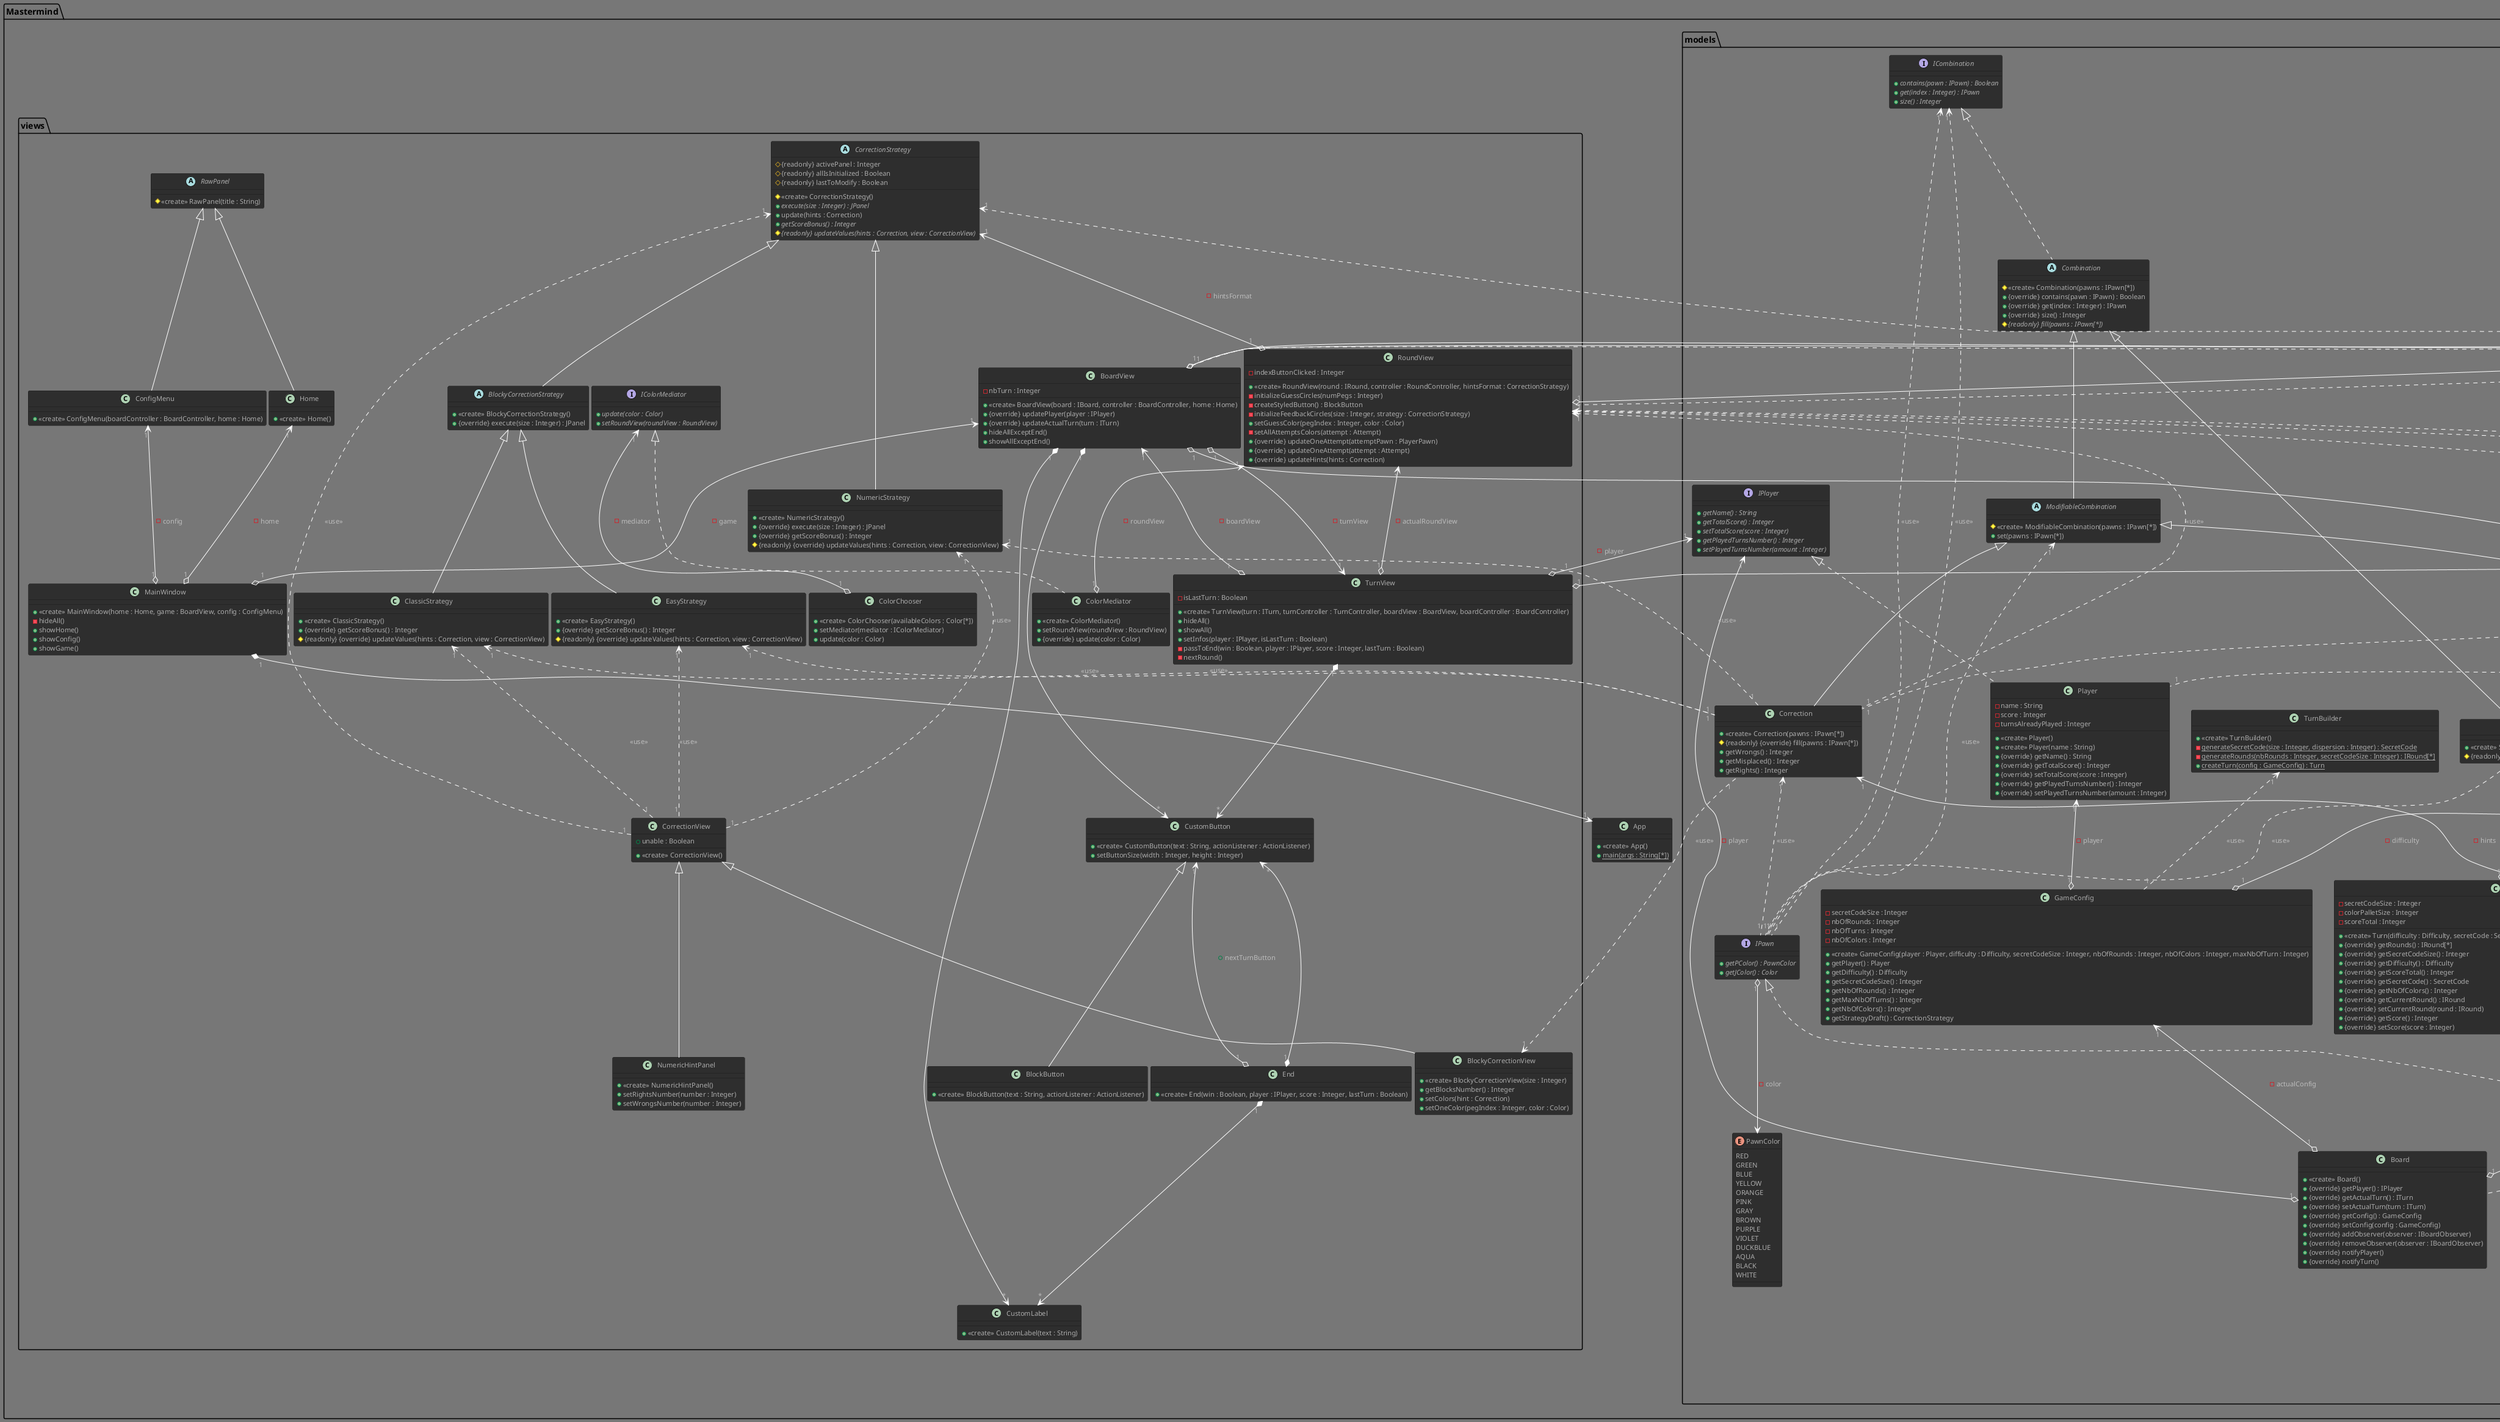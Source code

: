 @startuml Mastermind
!theme reddress-darkgreen

class Mastermind.App {
    + <<create>> App()
    + {static} main(args : String[*])
}

class Mastermind.controllers.BoardController {
    + <<create>> BoardController(model : IBoard)
    + setModel(model : IBoard)
    + nextTurn()
    + modifyBoardConfig(player : Player, difficulty : Difficulty, secretCodeSize : Integer, nbOfRounds : Integer, nbOfColors : Integer, maxNbOfTurn : Integer)
    - createNewTurn()
}

class Mastermind.controllers.RoundController {
    + <<create>> RoundController(model : IRound)
    + modifyAttemptAt(PlayerPawn : Pawn, index : Integer)
    - compare(secretCode : SecretCode) : Hint[*]
    - modifyHint(hint : Hint[*])
    - scoreCalculation() : Integer
    + updateScore()
    + check(secretCode : SecretCode)
    + setModel(model : IRound)
}

class Mastermind.controllers.TurnController {
    - turnNumber : Integer
    + <<create>> TurnController(model : ITurn)
    + nextRound()
    - modifyScore()
    + setModel(model : ITurn)
    + resetAttempt()
}

class Mastermind.models.Attempt extends Mastermind.models.ModifiableCombination {
    + <<create>> Attempt(pawns : IPawn[*])
    # {readonly} {override} fill(pawns : IPawn[*])
}

class Mastermind.models.Board implements Mastermind.models.IBoard {
    + <<create>> Board()
    + {override} getPlayer() : IPlayer
    + {override} getActualTurn() : ITurn
    + {override} setActualTurn(turn : ITurn)
    + {override} getConfig() : GameConfig
    + {override} setConfig(config : GameConfig)
    + {override} addObserver(observer : IBoardObserver)
    + {override} removeObserver(observer : IBoardObserver)
    + {override} notifyPlayer()
    + {override} notifyTurn()
}

abstract Mastermind.models.Combination implements Mastermind.models.ICombination {
    # <<create>> Combination(pawns : IPawn[*])
    + {override} contains(pawn : IPawn) : Boolean
    + {override} get(index : Integer) : IPawn
    + {override} size() : Integer
    # {abstract} {readonly} fill(pawns : IPawn[*])
}

class Mastermind.models.Correction extends Mastermind.models.ModifiableCombination {
    + <<create>> Correction(pawns : IPawn[*])
    # {readonly} {override} fill(pawns : IPawn[*])
    + getWrongs() : Integer
    + getMisplaced() : Integer
    + getRights() : Integer
}

enum Mastermind.models.Difficulty {
    Easy
    Classic
    Numeric
}

class Mastermind.models.GameConfig {
    - secretCodeSize : Integer
    - nbOfRounds : Integer
    - nbOfTurns : Integer
    - nbOfColors : Integer
    + <<create>> GameConfig(player : Player, difficulty : Difficulty, secretCodeSize : Integer, nbOfRounds : Integer, nbOfColors : Integer, maxNbOfTurn : Integer)
    + getPlayer() : Player
    + getDifficulty() : Difficulty
    + getSecretCodeSize() : Integer
    + getNbOfRounds() : Integer
    + getMaxNbOfTurns() : Integer
    + getNbOfColors() : Integer
    + getStrategyDraft() : CorrectionStrategy
}

class Mastermind.models.Hint extends Mastermind.models.Pawn {
    + <<create>> Hint(color : PawnColor)
}

interface Mastermind.models.IBoard {
    + {abstract} getPlayer() : IPlayer
    + {abstract} getActualTurn() : ITurn
    + {abstract} setActualTurn(turn : ITurn)
    + {abstract} getConfig() : GameConfig
    + {abstract} setConfig(config : GameConfig)
    + {abstract} addObserver(IBoardObserver : IBoardObserver)
    + {abstract} removeObserver(IBoardObserver : IBoardObserver)
    + {abstract} notifyPlayer()
    + {abstract} notifyTurn()
}

interface Mastermind.models.ICombination {
    + {abstract} contains(pawn : IPawn) : Boolean
    + {abstract} get(index : Integer) : IPawn
    + {abstract} size() : Integer
}

interface Mastermind.models.IPawn {
    + {abstract} getPColor() : PawnColor
    + {abstract} getJColor() : Color
}

interface Mastermind.models.IPlayer {
    + {abstract} getName() : String
    + {abstract} getTotalScore() : Integer
    + {abstract} setTotalScore(score : Integer)
    + {abstract} getPlayedTurnsNumber() : Integer
    + {abstract} setPlayedTurnsNumber(amount : Integer)
}

interface Mastermind.models.IRound {
    + {abstract} getNumber() : Integer
    + {abstract} getScore() : Integer
    + {abstract} setScore(score : Integer)
    + {abstract} getAttempt() : Attempt
    + {abstract} setAttempt(attempt : Attempt)
    + {abstract} getHints() : Correction
    + {abstract} setHints(hints : Correction)
    + {abstract} addObserver(roundView : RoundView)
    + {abstract} removeObserver(roundView : RoundView)
}

interface Mastermind.models.ITurn {
    + {abstract} getRounds() : IRound[*]
    + {abstract} getSecretCodeSize() : Integer
    + {abstract} getDifficulty() : Difficulty
    + {abstract} getScoreTotal() : Integer
    + {abstract} getSecretCode() : SecretCode
    + {abstract} getNbOfColors() : Integer
    + {abstract} getCurrentRound() : IRound
    + {abstract} setCurrentRound(round : IRound)
    + {abstract} getScore() : Integer
    + {abstract} setScore(score : Integer)
}

abstract Mastermind.models.ModifiableCombination extends Mastermind.models.Combination {
    # <<create>> ModifiableCombination(pawns : IPawn[*])
    + set(pawns : IPawn[*])
}

abstract Mastermind.models.Pawn implements Mastermind.models.IPawn {
    # <<create>> Pawn(color : PawnColor)
    + {static} TranslateToJColor(pawnColor : PawnColor) : Color
    + {static} TranslateToPColor(color : Color) : PawnColor
    + {static} getEnumJColor(index : Integer) : Color
    + {static} getEnumPColor(index : Integer) : PawnColor
    + {override} getPColor() : PawnColor
    + {override} getJColor() : Color
}

enum Mastermind.models.PawnColor {
    RED
    GREEN
    BLUE
    YELLOW
    ORANGE
    PINK
    GRAY
    BROWN
    PURPLE
    VIOLET
    DUCKBLUE
    AQUA
    BLACK
    WHITE
}

class Mastermind.models.Player implements Mastermind.models.IPlayer {
    - name : String
    - score : Integer
    - turnsAlreadyPlayed : Integer
    + <<create>> Player()
    + <<create>> Player(name : String)
    + {override} getName() : String
    + {override} getTotalScore() : Integer
    + {override} setTotalScore(score : Integer)
    + {override} getPlayedTurnsNumber() : Integer
    + {override} setPlayedTurnsNumber(amount : Integer)
}

class Mastermind.models.PlayerPawn extends Mastermind.models.Pawn {
    + <<create>> PlayerPawn(color : PawnColor)
}

class Mastermind.models.Round implements Mastermind.models.IRound {
    - number : Integer
    - score : Integer
    + <<create>> Round(number : Integer)
    + {override} getNumber() : Integer
    + {override} getScore() : Integer
    + {override} setScore(score : Integer)
    + {override} getAttempt() : Attempt
    + {override} setAttempt(attempt : Attempt)
    + {override} getHints() : Correction
    + {override} setHints(hints : Correction)
    + {override} addObserver(roundView : RoundView)
    + {override} removeObserver(roundView : RoundView)
    - notifyHints()
    - notifyAttempts()
}

class Mastermind.models.SecretCode extends Mastermind.models.Combination {
    + <<create>> SecretCode(pawns : IPawn[*])
    # {readonly} {override} fill(pawns : IPawn[*])
}

class Mastermind.models.Turn implements Mastermind.models.ITurn {
    - secretCodeSize : Integer
    - colorPalletSize : Integer
    - scoreTotal : Integer
    + <<create>> Turn(difficulty : Difficulty, secretCode : SecretCode, rounds : IRound[*], colorPalletSize : Integer)
    + {override} getRounds() : IRound[*]
    + {override} getSecretCodeSize() : Integer
    + {override} getDifficulty() : Difficulty
    + {override} getScoreTotal() : Integer
    + {override} getSecretCode() : SecretCode
    + {override} getNbOfColors() : Integer
    + {override} getCurrentRound() : IRound
    + {override} setCurrentRound(round : IRound)
    + {override} getScore() : Integer
    + {override} setScore(score : Integer)
}

class Mastermind.models.TurnBuilder {
    + <<create>> TurnBuilder()
    - {static} generateSecretCode(size : Integer, dispersion : Integer) : SecretCode
    - {static} generateRounds(nbRounds : Integer, secretCodeSize : Integer) : IRound[*]
    + {static} createTurn(config : GameConfig) : Turn
}

interface Mastermind.observers.IBoardObserver {
    + {abstract} updatePlayer(player : IPlayer)
    + {abstract} updateActualTurn(turn : ITurn)
}

interface Mastermind.observers.IRoundObserver {
    + {abstract} updateOneAttempt(attemptPawn : PlayerPawn)
    + {abstract} updateOneAttempt(attempt : Attempt)
    + {abstract} updateHints(hints : Correction)
}

class Mastermind.views.BlockButton extends Mastermind.views.CustomButton {
    + <<create>> BlockButton(text : String, actionListener : ActionListener)
}

abstract Mastermind.views.BlockyCorrectionStrategy extends Mastermind.views.CorrectionStrategy {
    + <<create>> BlockyCorrectionStrategy()
    + {override} execute(size : Integer) : JPanel
}

class Mastermind.views.BlockyCorrectionView extends Mastermind.views.CorrectionView {
    + <<create>> BlockyCorrectionView(size : Integer)
    + getBlocksNumber() : Integer
    + setColors(hint : Correction)
    + setOneColor(pegIndex : Integer, color : Color)
}

class Mastermind.views.BoardView implements Mastermind.observers.IBoardObserver {
    - nbTurn : Integer
    + <<create>> BoardView(board : IBoard, controller : BoardController, home : Home)
    + {override} updatePlayer(player : IPlayer)
    + {override} updateActualTurn(turn : ITurn)
    + hideAllExceptEnd()
    + showAllExceptEnd()
}

class Mastermind.views.ClassicStrategy extends Mastermind.views.BlockyCorrectionStrategy {
    + <<create>> ClassicStrategy()
    + {override} getScoreBonus() : Integer
    # {readonly} {override} updateValues(hints : Correction, view : CorrectionView)
}

class Mastermind.views.ColorChooser {
    + <<create>> ColorChooser(availableColors : Color[*])
    + setMediator(mediator : IColorMediator)
    + update(color : Color)
}

class Mastermind.views.ColorMediator implements Mastermind.views.IColorMediator {
    + <<create>> ColorMediator()
    + setRoundView(roundView : RoundView)
    + {override} update(color : Color)
}

class Mastermind.views.ConfigMenu extends Mastermind.views.RawPanel {
    + <<create>> ConfigMenu(boardController : BoardController, home : Home)
}

abstract Mastermind.views.CorrectionStrategy {
    # {readonly} activePanel : Integer
    # {readonly} allIsInitialized : Boolean
    # {readonly} lastToModify : Boolean
    # <<create>> CorrectionStrategy()
    + {abstract} execute(size : Integer) : JPanel
    + update(hints : Correction)
    + {abstract} getScoreBonus() : Integer
    # {abstract} {readonly} updateValues(hints : Correction, view : CorrectionView)
}

class Mastermind.views.CorrectionView {
    + unable : Boolean
    + <<create>> CorrectionView()
}

class Mastermind.views.CustomButton {
    + <<create>> CustomButton(text : String, actionListener : ActionListener)
    + setButtonSize(width : Integer, height : Integer)
}

class Mastermind.views.CustomLabel {
    + <<create>> CustomLabel(text : String)
}

class Mastermind.views.EasyStrategy extends Mastermind.views.BlockyCorrectionStrategy {
    + <<create>> EasyStrategy()
    + {override} getScoreBonus() : Integer
    # {readonly} {override} updateValues(hints : Correction, view : CorrectionView)
}

class Mastermind.views.End {
    + <<create>> End(win : Boolean, player : IPlayer, score : Integer, lastTurn : Boolean)
}

class Mastermind.views.Home extends Mastermind.views.RawPanel {
    + <<create>> Home()
}

interface Mastermind.views.IColorMediator {
    + {abstract} update(color : Color)
    + {abstract} setRoundView(roundView : RoundView)
}

class Mastermind.views.MainWindow {
    + <<create>> MainWindow(home : Home, game : BoardView, config : ConfigMenu)
    - hideAll()
    + showHome()
    + showConfig()
    + showGame()
}

class Mastermind.views.NumericHintPanel extends Mastermind.views.CorrectionView {
    + <<create>> NumericHintPanel()
    + setRightsNumber(number : Integer)
    + setWrongsNumber(number : Integer)
}

class Mastermind.views.NumericStrategy extends Mastermind.views.CorrectionStrategy {
    + <<create>> NumericStrategy()
    + {override} execute(size : Integer) : JPanel
    + {override} getScoreBonus() : Integer
    # {readonly} {override} updateValues(hints : Correction, view : CorrectionView)
}

abstract Mastermind.views.RawPanel {
    # <<create>> RawPanel(title : String)
}

class Mastermind.views.RoundView implements Mastermind.observers.IRoundObserver {
    - indexButtonClicked : Integer
    + <<create>> RoundView(round : IRound, controller : RoundController, hintsFormat : CorrectionStrategy)
    - initializeGuessCircles(numPegs : Integer)
    - createStyledButton() : BlockButton
    - initializeFeedbackCircles(size : Integer, strategy : CorrectionStrategy)
    + setGuessColor(pegIndex : Integer, color : Color)
    - setAllAttemptsColors(attempt : Attempt)
    + {override} updateOneAttempt(attemptPawn : PlayerPawn)
    + {override} updateOneAttempt(attempt : Attempt)
    + {override} updateHints(hints : Correction)
}

class Mastermind.views.TurnView {
    - isLastTurn : Boolean
    + <<create>> TurnView(turn : ITurn, turnController : TurnController, boardView : BoardView, boardController : BoardController)
    + hideAll()
    + showAll()
    + setInfos(player : IPlayer, isLastTurn : Boolean)
    - passToEnd(win : Boolean, player : IPlayer, score : Integer, lastTurn : Boolean)
    - nextRound()
}

/' RELATIONS '/
"Mastermind.controllers.BoardController""1" <.. "1""Mastermind.models.Player" : <<use>>
"Mastermind.controllers.BoardController""1" <.. "1""Mastermind.models.Difficulty" : <<use>>

"Mastermind.controllers.RoundController""1" <.. "1""Mastermind.models.Pawn" : <<use>>
"Mastermind.controllers.RoundController""1" <.. "1""Mastermind.models.SecretCode" : <<use>>
"Mastermind.controllers.RoundController""1" <.. "1""Mastermind.models.Hint" : <<use>>

Mastermind.models.Player"1" <--o "1"GameConfig : -player
Mastermind.models.Difficulty"1" <--o "1"GameConfig : -difficulty

"Mastermind.models.ModifiableCombination""1" <.. "1""Mastermind.models.IPawn" : <<use>>
"Mastermind.models.ICombination""1" <.. "1""Mastermind.models.IPawn" : <<use>>
"Mastermind.models.ICombination""1" <.. "1""Mastermind.models.IPawn" : <<use>>
"Mastermind.models.Correction""1" <.. "1""Mastermind.models.IPawn" : <<use>>

Mastermind.models.IPlayer"1" <--o "1"Board : -player
Mastermind.models.ITurn"1" <--o "1"Board : -actualTurn
Mastermind.models.GameConfig"1" <--o "1"Board : -actualConfig

Mastermind.models.Attempt"1" <--o "1"Round : -attempt
Mastermind.models.Correction"1" <--o "1"Round : -hints
"Mastermind.models.Round""1" <.. "1""Mastermind.views.RoundView" : <<use>>

"Mastermind.models.SecretCode""1" <.. "1""Mastermind.models.IPawn" : <<use>>
Mastermind.models.SecretCode"1" <--o "1"Turn : -secretCode
Mastermind.models.Difficulty"1" <--o "1"Turn : -difficulty
Mastermind.models.IRound"1" <--o "1"Turn : -currentRound

"Mastermind.models.TurnBuilder""1" <.. "1""Mastermind.models.GameConfig" : <<use>>

"Mastermind.views.BlockyCorrectionView""1" <.. "1""Mastermind.models.Correction" : <<use>>

Mastermind.models.IBoard"1" <--o "1"BoardView : -board
Mastermind.controllers.TurnController"1" <--o "1"BoardView : -turnController
Mastermind.controllers.BoardController"1" <--o "1"BoardView : -controller
Mastermind.views.TurnView"1" <--o "1"BoardView : -turnView

Mastermind.views.ClassicStrategy"1" <.. "1""Mastermind.models.Correction" : <<use>>
Mastermind.views.ClassicStrategy"1" <.. "1""Mastermind.views.CorrectionView" : <<use>>

Mastermind.views.IColorMediator"1" <--o "1"ColorChooser : -mediator
Mastermind.views.RoundView"1" <--o "1"ColorMediator : -roundView

"Mastermind.views.CorrectionStrategy""1" <.. "1""Mastermind.models.Correction" : <<use>>
"Mastermind.views.CorrectionStrategy""1" <.. "1""Mastermind.views.CorrectionView" : <<use>>

"Mastermind.views.EasyStrategy""1" <.. "1""Mastermind.models.Correction" : <<use>>
"Mastermind.views.EasyStrategy""1" <.. "1""Mastermind.views.CorrectionView" : <<use>>

Mastermind.views.CustomButton"1" <--o "1"End : +nextTurnButton

Mastermind.views.BoardView"1" <--o "1"MainWindow : -game
Mastermind.views.ConfigMenu"1" <--o "1"MainWindow : -config
Mastermind.views.Home"1" <--o "1"MainWindow : -home

"Mastermind.views.NumericStrategy""1" <.. "1""Mastermind.models.Correction" : <<use>>
"Mastermind.views.NumericStrategy""1" <.. "1""Mastermind.views.CorrectionView" : <<use>>

Mastermind.views.CorrectionStrategy"1" <--o "1"RoundView : -hintsFormat
Mastermind.controllers.RoundController"1" <--o "1"RoundView : -controller

"Mastermind.views.RoundView""1" <.. "1""Mastermind.models.Attempt" : <<use>>
"Mastermind.views.RoundView""1" <.. "1""Mastermind.models.PlayerPawn" : <<use>>
"Mastermind.views.RoundView""1" <.. "1""Mastermind.models.Correction" : <<use>>

Mastermind.views.BoardView"1" <--o "1"TurnView : -boardView
Mastermind.controllers.BoardController"1" <--o "1"TurnView : -boardController
Mastermind.views.RoundView"1" <--o "1"TurnView : -actualRoundView
Mastermind.models.IPlayer"1" <--o "1"TurnView : -player

Mastermind.views.MainWindow"1" *--> "1"Mastermind.App
"Mastermind.views.BoardView""1" *--> "*"Mastermind.views.CustomLabel
"Mastermind.views.End""1" *--> "*"Mastermind.views.CustomLabel
"Mastermind.views.BoardView""1" *--> "*"Mastermind.views.CustomButton
"Mastermind.views.TurnView""1" *--> "*""Mastermind.views.CustomButton"
"Mastermind.views.End""1" *--> "*""Mastermind.views.CustomButton"

Mastermind.models.IPawn"1" o--> PawnColor : - color

@enduml

